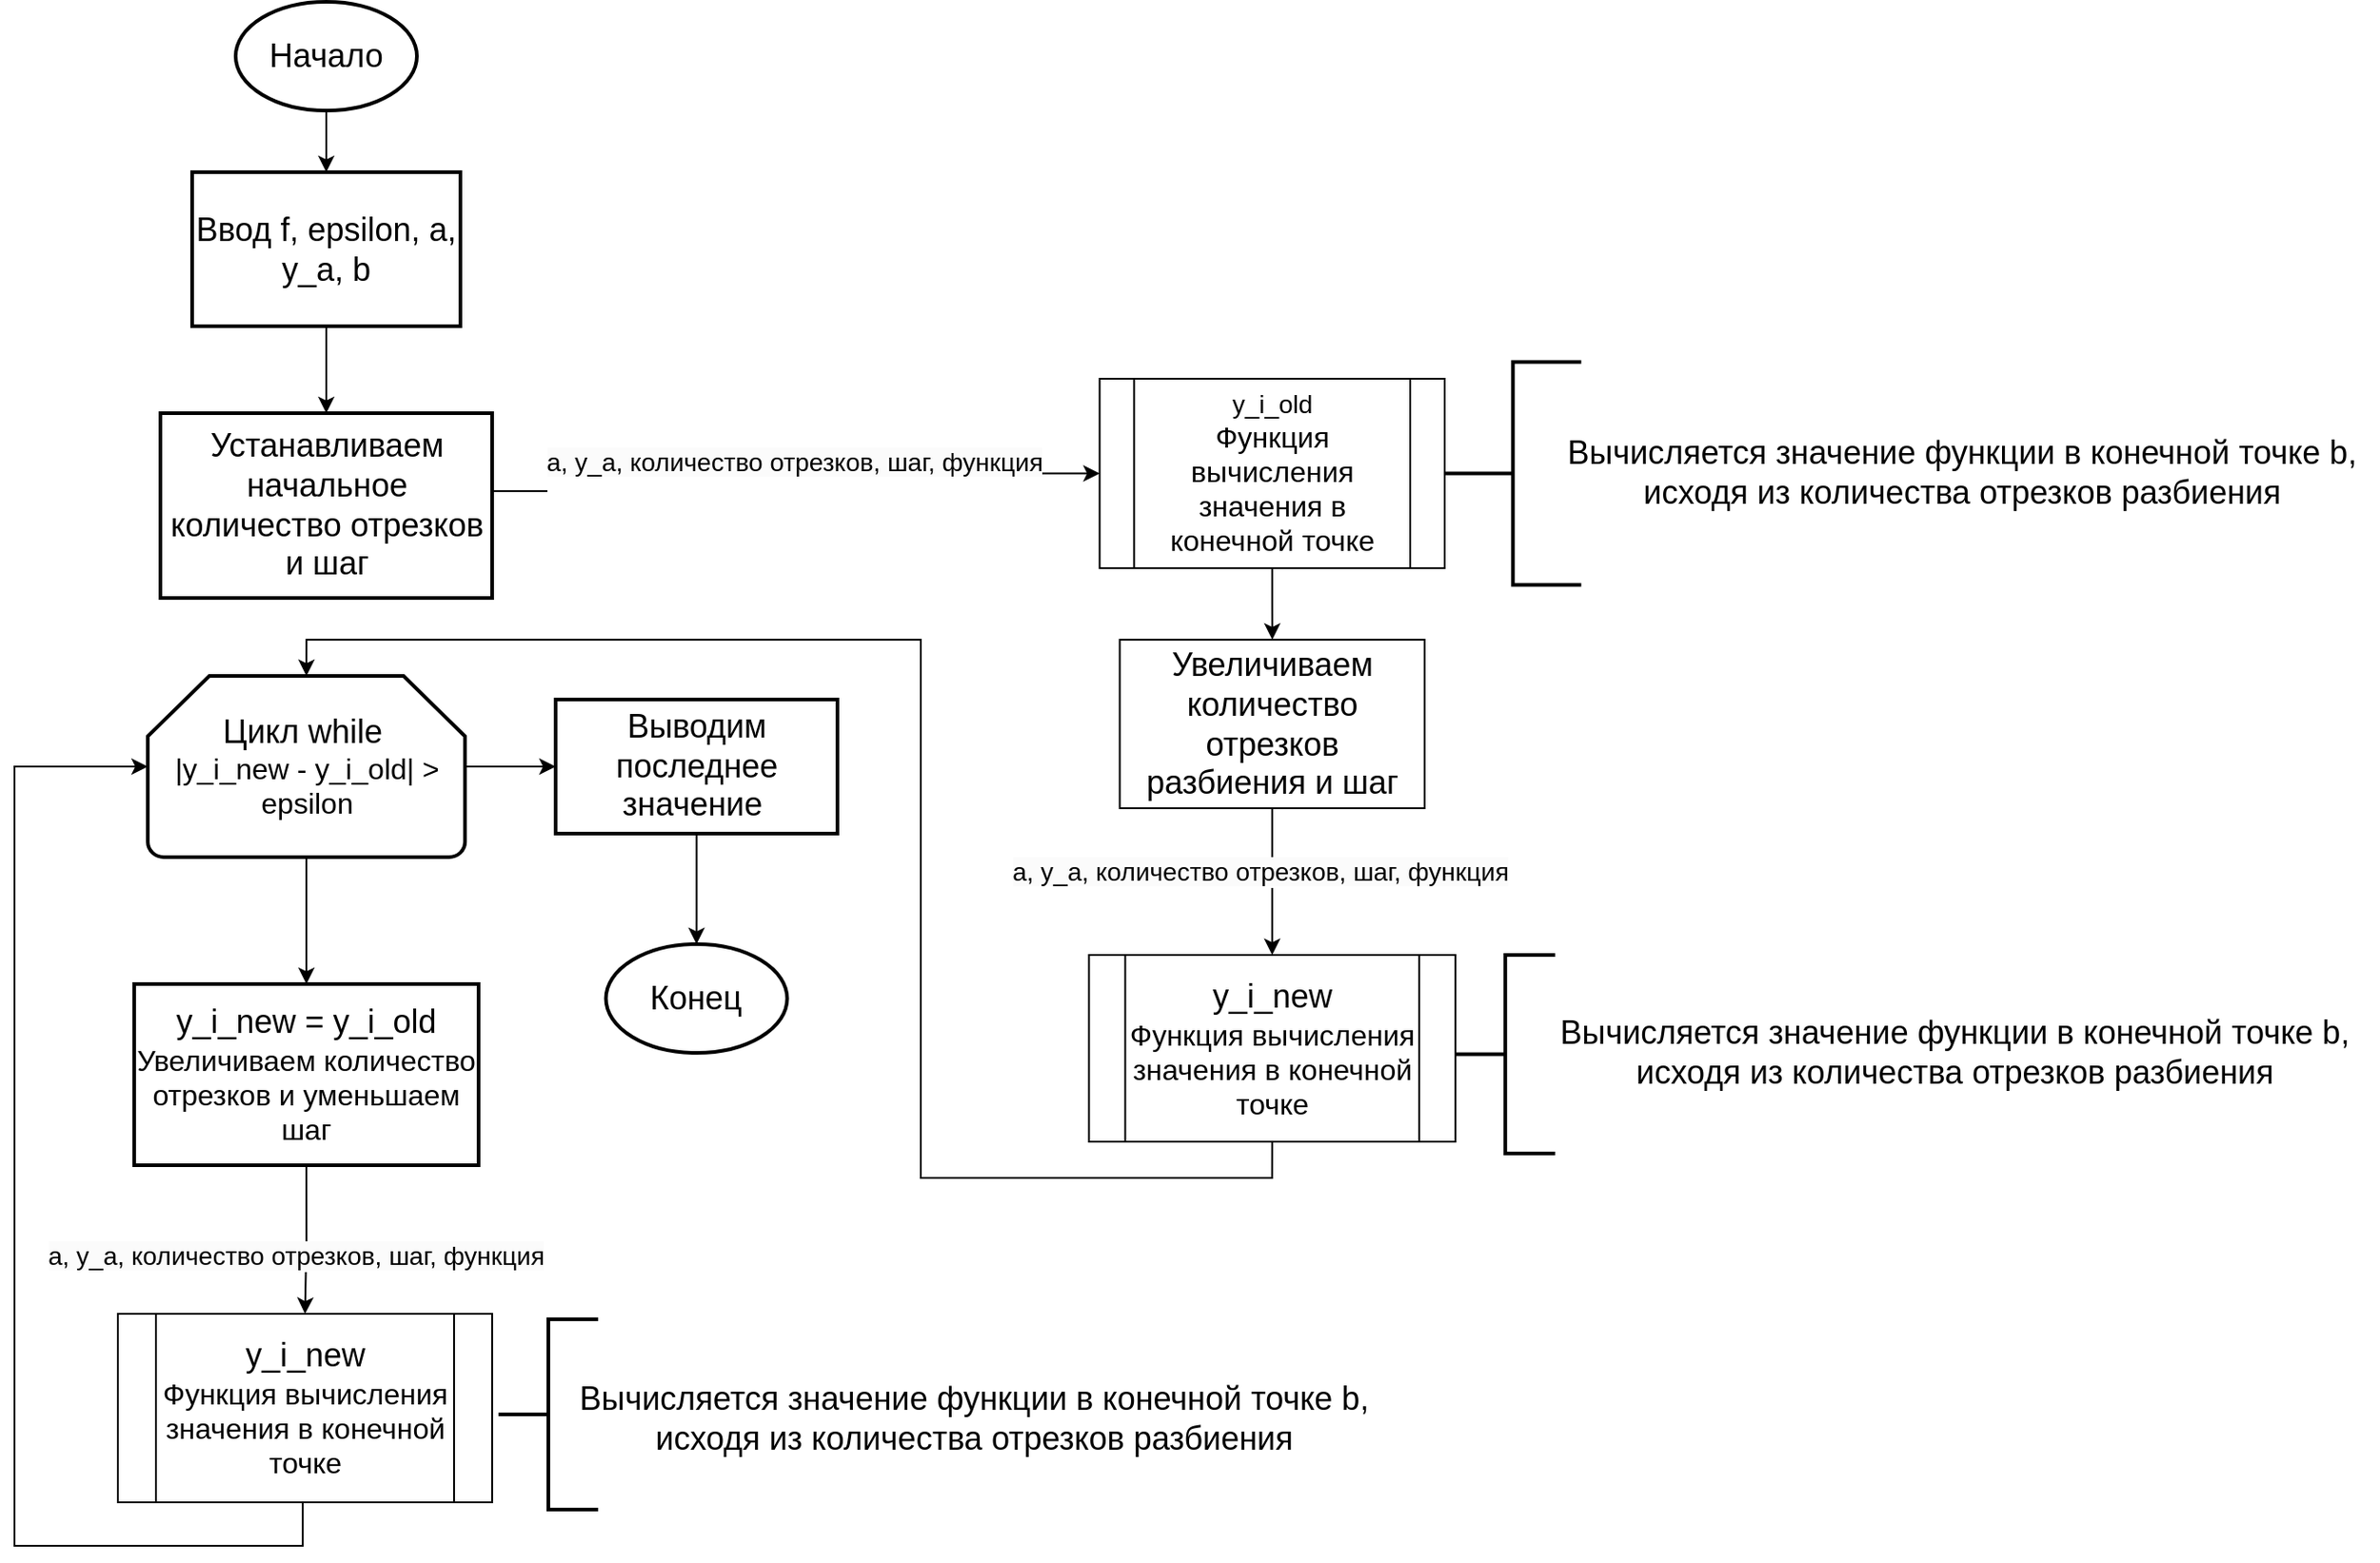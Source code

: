 <mxfile version="24.1.0" type="device">
  <diagram id="C5RBs43oDa-KdzZeNtuy" name="Page-1">
    <mxGraphModel dx="2003" dy="873" grid="0" gridSize="10" guides="1" tooltips="1" connect="1" arrows="1" fold="1" page="1" pageScale="1" pageWidth="3300" pageHeight="4681" math="0" shadow="0">
      <root>
        <mxCell id="WIyWlLk6GJQsqaUBKTNV-0" />
        <mxCell id="WIyWlLk6GJQsqaUBKTNV-1" parent="WIyWlLk6GJQsqaUBKTNV-0" />
        <mxCell id="igKSZ6gipQgDNoNqwFOj-2" value="" style="edgeStyle=orthogonalEdgeStyle;rounded=0;orthogonalLoop=1;jettySize=auto;html=1;" edge="1" parent="WIyWlLk6GJQsqaUBKTNV-1" source="igKSZ6gipQgDNoNqwFOj-0" target="igKSZ6gipQgDNoNqwFOj-1">
          <mxGeometry relative="1" as="geometry" />
        </mxCell>
        <mxCell id="igKSZ6gipQgDNoNqwFOj-0" value="&lt;font style=&quot;font-size: 18px;&quot;&gt;Начало&lt;/font&gt;" style="strokeWidth=2;html=1;shape=mxgraph.flowchart.start_1;whiteSpace=wrap;" vertex="1" parent="WIyWlLk6GJQsqaUBKTNV-1">
          <mxGeometry x="530" y="260" width="100" height="60" as="geometry" />
        </mxCell>
        <mxCell id="igKSZ6gipQgDNoNqwFOj-4" value="" style="edgeStyle=orthogonalEdgeStyle;rounded=0;orthogonalLoop=1;jettySize=auto;html=1;" edge="1" parent="WIyWlLk6GJQsqaUBKTNV-1" source="igKSZ6gipQgDNoNqwFOj-1" target="igKSZ6gipQgDNoNqwFOj-3">
          <mxGeometry relative="1" as="geometry" />
        </mxCell>
        <mxCell id="igKSZ6gipQgDNoNqwFOj-1" value="&lt;font style=&quot;font-size: 18px;&quot;&gt;Ввод f, epsilon, a, y_a, b&lt;/font&gt;" style="whiteSpace=wrap;html=1;strokeWidth=2;" vertex="1" parent="WIyWlLk6GJQsqaUBKTNV-1">
          <mxGeometry x="506" y="354" width="148" height="85" as="geometry" />
        </mxCell>
        <mxCell id="igKSZ6gipQgDNoNqwFOj-6" value="&#xa;&lt;span style=&quot;color: rgb(0, 0, 0); font-family: Helvetica; font-size: 14px; font-style: normal; font-variant-ligatures: normal; font-variant-caps: normal; font-weight: 400; letter-spacing: normal; orphans: 2; text-align: center; text-indent: 0px; text-transform: none; widows: 2; word-spacing: 0px; -webkit-text-stroke-width: 0px; white-space: nowrap; background-color: rgb(251, 251, 251); text-decoration-thickness: initial; text-decoration-style: initial; text-decoration-color: initial; display: inline !important; float: none;&quot;&gt;a, y_a, количество отрезков, шаг, функция&lt;/span&gt;&#xa;&#xa;" style="edgeStyle=orthogonalEdgeStyle;rounded=0;orthogonalLoop=1;jettySize=auto;html=1;exitX=1;exitY=0.5;exitDx=0;exitDy=0;entryX=0;entryY=0.5;entryDx=0;entryDy=0;" edge="1" parent="WIyWlLk6GJQsqaUBKTNV-1" source="igKSZ6gipQgDNoNqwFOj-3" target="igKSZ6gipQgDNoNqwFOj-5">
          <mxGeometry x="0.102" relative="1" as="geometry">
            <mxPoint x="955" y="380" as="sourcePoint" />
            <Array as="points">
              <mxPoint x="660" y="530" />
              <mxPoint x="790" y="530" />
              <mxPoint x="790" y="533" />
            </Array>
            <mxPoint as="offset" />
          </mxGeometry>
        </mxCell>
        <mxCell id="igKSZ6gipQgDNoNqwFOj-3" value="&lt;font style=&quot;font-size: 18px;&quot;&gt;Устанавливаем начальное количество отрезков и шаг&lt;/font&gt;" style="whiteSpace=wrap;html=1;strokeWidth=2;" vertex="1" parent="WIyWlLk6GJQsqaUBKTNV-1">
          <mxGeometry x="488.5" y="487" width="183" height="102" as="geometry" />
        </mxCell>
        <mxCell id="igKSZ6gipQgDNoNqwFOj-16" value="" style="edgeStyle=orthogonalEdgeStyle;rounded=0;orthogonalLoop=1;jettySize=auto;html=1;" edge="1" parent="WIyWlLk6GJQsqaUBKTNV-1" source="igKSZ6gipQgDNoNqwFOj-5" target="igKSZ6gipQgDNoNqwFOj-15">
          <mxGeometry relative="1" as="geometry" />
        </mxCell>
        <mxCell id="igKSZ6gipQgDNoNqwFOj-5" value="&lt;div&gt;&lt;font style=&quot;font-size: 14px;&quot;&gt;y_i_old&lt;/font&gt;&lt;/div&gt;&lt;font size=&quot;3&quot;&gt;Функция вычисления значения в конечной точке&lt;/font&gt;" style="shape=process;whiteSpace=wrap;html=1;backgroundOutline=1;" vertex="1" parent="WIyWlLk6GJQsqaUBKTNV-1">
          <mxGeometry x="1006.67" y="468" width="190.33" height="104.5" as="geometry" />
        </mxCell>
        <mxCell id="igKSZ6gipQgDNoNqwFOj-7" value="" style="strokeWidth=2;html=1;shape=mxgraph.flowchart.annotation_2;align=left;labelPosition=right;pointerEvents=1;" vertex="1" parent="WIyWlLk6GJQsqaUBKTNV-1">
          <mxGeometry x="1197" y="458.75" width="75.33" height="123" as="geometry" />
        </mxCell>
        <mxCell id="igKSZ6gipQgDNoNqwFOj-8" value="&lt;font style=&quot;font-size: 18px;&quot;&gt;Вычисляется значение функции в конечной точке b,&lt;/font&gt;&lt;div&gt;&lt;font style=&quot;font-size: 18px;&quot;&gt;исходя из количества отрезков разбиения&lt;/font&gt;&lt;/div&gt;" style="text;html=1;align=center;verticalAlign=middle;resizable=0;points=[];autosize=1;strokeColor=none;fillColor=none;" vertex="1" parent="WIyWlLk6GJQsqaUBKTNV-1">
          <mxGeometry x="1252" y="490.25" width="460" height="60" as="geometry" />
        </mxCell>
        <mxCell id="igKSZ6gipQgDNoNqwFOj-22" style="edgeStyle=orthogonalEdgeStyle;rounded=0;orthogonalLoop=1;jettySize=auto;html=1;exitX=0.5;exitY=1;exitDx=0;exitDy=0;entryX=0.5;entryY=0;entryDx=0;entryDy=0;" edge="1" parent="WIyWlLk6GJQsqaUBKTNV-1" source="igKSZ6gipQgDNoNqwFOj-15" target="igKSZ6gipQgDNoNqwFOj-19">
          <mxGeometry relative="1" as="geometry" />
        </mxCell>
        <mxCell id="igKSZ6gipQgDNoNqwFOj-15" value="&lt;font style=&quot;font-size: 18px;&quot;&gt;Увеличиваем количество отрезков разбиения и шаг&lt;/font&gt;" style="whiteSpace=wrap;html=1;" vertex="1" parent="WIyWlLk6GJQsqaUBKTNV-1">
          <mxGeometry x="1017.76" y="612" width="168.16" height="93" as="geometry" />
        </mxCell>
        <mxCell id="igKSZ6gipQgDNoNqwFOj-17" value="&lt;span style=&quot;font-size: 14px; background-color: rgb(251, 251, 251);&quot;&gt;a, y_a, количество отрезков, шаг, функция&lt;/span&gt;" style="edgeLabel;html=1;align=center;verticalAlign=middle;resizable=0;points=[];" vertex="1" connectable="0" parent="WIyWlLk6GJQsqaUBKTNV-1">
          <mxGeometry x="1105" y="740" as="geometry">
            <mxPoint x="-10" as="offset" />
          </mxGeometry>
        </mxCell>
        <mxCell id="igKSZ6gipQgDNoNqwFOj-19" value="&lt;div&gt;&lt;font style=&quot;font-size: 18px;&quot;&gt;y_i_new&lt;/font&gt;&lt;/div&gt;&lt;font size=&quot;3&quot;&gt;Функция вычисления значения в конечной точке&lt;/font&gt;" style="shape=process;whiteSpace=wrap;html=1;backgroundOutline=1;" vertex="1" parent="WIyWlLk6GJQsqaUBKTNV-1">
          <mxGeometry x="1000.76" y="786" width="202.16" height="103" as="geometry" />
        </mxCell>
        <mxCell id="igKSZ6gipQgDNoNqwFOj-20" value="" style="strokeWidth=2;html=1;shape=mxgraph.flowchart.annotation_2;align=left;labelPosition=right;pointerEvents=1;" vertex="1" parent="WIyWlLk6GJQsqaUBKTNV-1">
          <mxGeometry x="1202.92" y="786" width="55" height="109.5" as="geometry" />
        </mxCell>
        <mxCell id="igKSZ6gipQgDNoNqwFOj-21" value="&lt;font style=&quot;font-size: 18px;&quot;&gt;Вычисляется значение функции в конечной точке b,&lt;/font&gt;&lt;div&gt;&lt;font style=&quot;font-size: 18px;&quot;&gt;исходя из количества отрезков разбиения&lt;/font&gt;&lt;/div&gt;" style="text;html=1;align=center;verticalAlign=middle;resizable=0;points=[];autosize=1;strokeColor=none;fillColor=none;" vertex="1" parent="WIyWlLk6GJQsqaUBKTNV-1">
          <mxGeometry x="1248" y="810" width="460" height="60" as="geometry" />
        </mxCell>
        <mxCell id="igKSZ6gipQgDNoNqwFOj-27" value="" style="edgeStyle=orthogonalEdgeStyle;rounded=0;orthogonalLoop=1;jettySize=auto;html=1;" edge="1" parent="WIyWlLk6GJQsqaUBKTNV-1" source="igKSZ6gipQgDNoNqwFOj-24" target="igKSZ6gipQgDNoNqwFOj-26">
          <mxGeometry relative="1" as="geometry" />
        </mxCell>
        <mxCell id="igKSZ6gipQgDNoNqwFOj-35" value="" style="edgeStyle=orthogonalEdgeStyle;rounded=0;orthogonalLoop=1;jettySize=auto;html=1;" edge="1" parent="WIyWlLk6GJQsqaUBKTNV-1" source="igKSZ6gipQgDNoNqwFOj-24" target="igKSZ6gipQgDNoNqwFOj-34">
          <mxGeometry relative="1" as="geometry" />
        </mxCell>
        <mxCell id="igKSZ6gipQgDNoNqwFOj-24" value="&lt;font style=&quot;font-size: 18px;&quot;&gt;Цикл while&amp;nbsp;&lt;/font&gt;&lt;div&gt;&lt;font size=&quot;3&quot;&gt;|y_i_new - y_i_old| &amp;gt; epsilon&lt;/font&gt;&lt;/div&gt;" style="strokeWidth=2;html=1;shape=mxgraph.flowchart.loop_limit;whiteSpace=wrap;" vertex="1" parent="WIyWlLk6GJQsqaUBKTNV-1">
          <mxGeometry x="481.55" y="632" width="175" height="100" as="geometry" />
        </mxCell>
        <mxCell id="igKSZ6gipQgDNoNqwFOj-25" style="edgeStyle=orthogonalEdgeStyle;rounded=0;orthogonalLoop=1;jettySize=auto;html=1;exitX=0.5;exitY=1;exitDx=0;exitDy=0;entryX=0.5;entryY=0;entryDx=0;entryDy=0;entryPerimeter=0;" edge="1" parent="WIyWlLk6GJQsqaUBKTNV-1" source="igKSZ6gipQgDNoNqwFOj-19" target="igKSZ6gipQgDNoNqwFOj-24">
          <mxGeometry relative="1" as="geometry">
            <Array as="points">
              <mxPoint x="1102" y="909" />
              <mxPoint x="908" y="909" />
              <mxPoint x="908" y="612" />
              <mxPoint x="569" y="612" />
            </Array>
          </mxGeometry>
        </mxCell>
        <mxCell id="igKSZ6gipQgDNoNqwFOj-32" style="edgeStyle=orthogonalEdgeStyle;rounded=0;orthogonalLoop=1;jettySize=auto;html=1;exitX=0.5;exitY=1;exitDx=0;exitDy=0;entryX=0.5;entryY=0;entryDx=0;entryDy=0;" edge="1" parent="WIyWlLk6GJQsqaUBKTNV-1" source="igKSZ6gipQgDNoNqwFOj-26" target="igKSZ6gipQgDNoNqwFOj-29">
          <mxGeometry relative="1" as="geometry" />
        </mxCell>
        <mxCell id="igKSZ6gipQgDNoNqwFOj-26" value="&lt;font style=&quot;font-size: 18px;&quot;&gt;y_i_new = y_i_old&lt;/font&gt;&lt;div&gt;&lt;font size=&quot;3&quot;&gt;Увеличиваем количество отрезков и уменьшаем шаг&lt;/font&gt;&lt;/div&gt;" style="whiteSpace=wrap;html=1;strokeWidth=2;" vertex="1" parent="WIyWlLk6GJQsqaUBKTNV-1">
          <mxGeometry x="474.05" y="802" width="190" height="100" as="geometry" />
        </mxCell>
        <mxCell id="igKSZ6gipQgDNoNqwFOj-28" value="&lt;span style=&quot;font-size: 14px; background-color: rgb(251, 251, 251);&quot;&gt;a, y_a, количество отрезков, шаг, функция&lt;/span&gt;" style="edgeLabel;html=1;align=center;verticalAlign=middle;resizable=0;points=[];" vertex="1" connectable="0" parent="WIyWlLk6GJQsqaUBKTNV-1">
          <mxGeometry x="572.55" y="952" as="geometry">
            <mxPoint x="-10" as="offset" />
          </mxGeometry>
        </mxCell>
        <mxCell id="igKSZ6gipQgDNoNqwFOj-29" value="&lt;div&gt;&lt;font style=&quot;font-size: 18px;&quot;&gt;y_i_new&lt;/font&gt;&lt;/div&gt;&lt;font size=&quot;3&quot;&gt;Функция вычисления значения в конечной точке&lt;/font&gt;" style="shape=process;whiteSpace=wrap;html=1;backgroundOutline=1;" vertex="1" parent="WIyWlLk6GJQsqaUBKTNV-1">
          <mxGeometry x="465.05" y="984" width="206.45" height="104" as="geometry" />
        </mxCell>
        <mxCell id="igKSZ6gipQgDNoNqwFOj-30" value="" style="strokeWidth=2;html=1;shape=mxgraph.flowchart.annotation_2;align=left;labelPosition=right;pointerEvents=1;" vertex="1" parent="WIyWlLk6GJQsqaUBKTNV-1">
          <mxGeometry x="675" y="987" width="55" height="105" as="geometry" />
        </mxCell>
        <mxCell id="igKSZ6gipQgDNoNqwFOj-31" value="&lt;font style=&quot;font-size: 18px;&quot;&gt;Вычисляется значение функции в конечной точке b,&lt;/font&gt;&lt;div&gt;&lt;font style=&quot;font-size: 18px;&quot;&gt;исходя из количества отрезков разбиения&lt;/font&gt;&lt;/div&gt;" style="text;html=1;align=center;verticalAlign=middle;resizable=0;points=[];autosize=1;strokeColor=none;fillColor=none;" vertex="1" parent="WIyWlLk6GJQsqaUBKTNV-1">
          <mxGeometry x="706.55" y="1012" width="460" height="60" as="geometry" />
        </mxCell>
        <mxCell id="igKSZ6gipQgDNoNqwFOj-33" style="edgeStyle=orthogonalEdgeStyle;rounded=0;orthogonalLoop=1;jettySize=auto;html=1;exitX=0.5;exitY=1;exitDx=0;exitDy=0;entryX=0;entryY=0.5;entryDx=0;entryDy=0;entryPerimeter=0;" edge="1" parent="WIyWlLk6GJQsqaUBKTNV-1" source="igKSZ6gipQgDNoNqwFOj-29" target="igKSZ6gipQgDNoNqwFOj-24">
          <mxGeometry relative="1" as="geometry">
            <Array as="points">
              <mxPoint x="567" y="1112" />
              <mxPoint x="408" y="1112" />
              <mxPoint x="408" y="682" />
            </Array>
          </mxGeometry>
        </mxCell>
        <mxCell id="igKSZ6gipQgDNoNqwFOj-34" value="&lt;font style=&quot;font-size: 18px;&quot;&gt;Выводим последнее значение&amp;nbsp;&lt;/font&gt;" style="whiteSpace=wrap;html=1;strokeWidth=2;" vertex="1" parent="WIyWlLk6GJQsqaUBKTNV-1">
          <mxGeometry x="706.55" y="645" width="155.45" height="74" as="geometry" />
        </mxCell>
        <mxCell id="igKSZ6gipQgDNoNqwFOj-37" value="&lt;font style=&quot;font-size: 18px;&quot;&gt;Конец&lt;/font&gt;" style="strokeWidth=2;html=1;shape=mxgraph.flowchart.start_1;whiteSpace=wrap;" vertex="1" parent="WIyWlLk6GJQsqaUBKTNV-1">
          <mxGeometry x="734.27" y="780" width="100" height="60" as="geometry" />
        </mxCell>
        <mxCell id="igKSZ6gipQgDNoNqwFOj-39" style="edgeStyle=orthogonalEdgeStyle;rounded=0;orthogonalLoop=1;jettySize=auto;html=1;exitX=0.5;exitY=1;exitDx=0;exitDy=0;entryX=0.5;entryY=0;entryDx=0;entryDy=0;entryPerimeter=0;" edge="1" parent="WIyWlLk6GJQsqaUBKTNV-1" source="igKSZ6gipQgDNoNqwFOj-34" target="igKSZ6gipQgDNoNqwFOj-37">
          <mxGeometry relative="1" as="geometry" />
        </mxCell>
      </root>
    </mxGraphModel>
  </diagram>
</mxfile>

